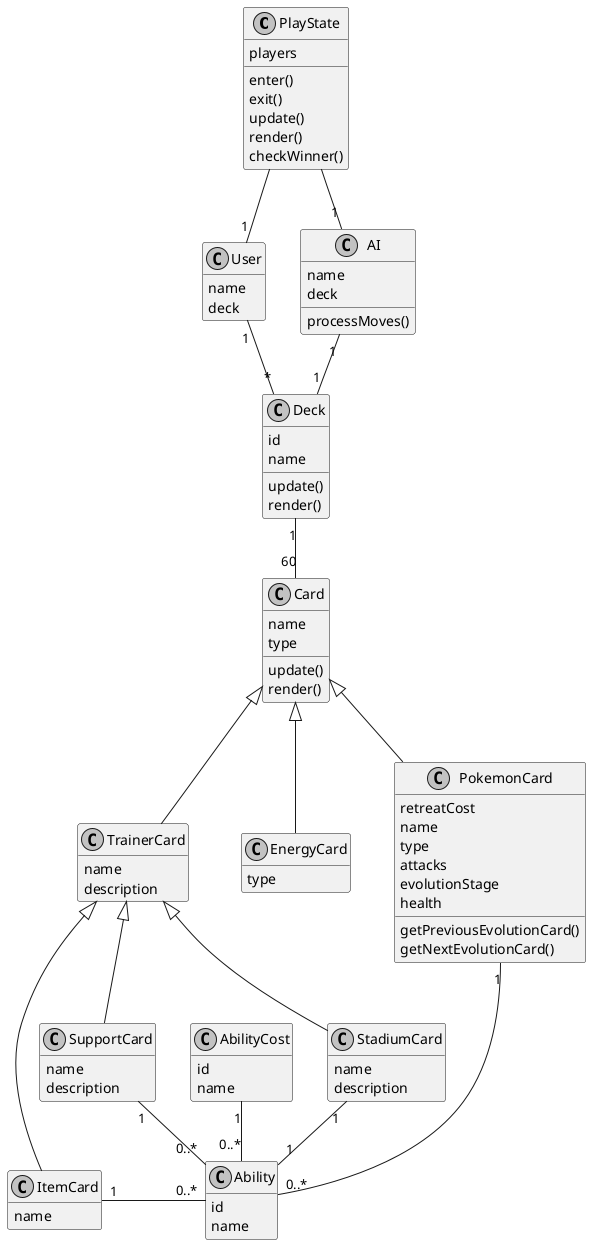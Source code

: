 @startuml Pokemon TCG

skinparam monochrome true
hide empty members

class PlayState {
    players
    enter()
    exit()
    update()
    render()
    checkWinner()
}

class User {
    name
    deck
}

class AI {
    name
    deck
    processMoves()
}

class Deck {
    id
    name
    update()
    render()
}

class Card {
    name
    type
    update()
    render()
}

class PokemonCard {
    retreatCost
    name
    type
    attacks
    evolutionStage
    health
    getPreviousEvolutionCard()
    getNextEvolutionCard()
}

class EnergyCard {
    type
}

class TrainerCard {
    name
    description
}

class ItemCard {
    name
}

class SupportCard {
    name
    description
}

class StadiumCard {
    name
    description
}

class Ability {
    id
    name
}

class AbilityCost {
    id
    name
}

PlayState -- "1" User
PlayState -- "1" AI
User "1" -- "*" Deck
AI "1" -- "1" Deck
Deck "1" -- "60" Card
Card <|-- PokemonCard
Card <|-- EnergyCard
Card <|-- TrainerCard
TrainerCard <|-- ItemCard
TrainerCard <|-- SupportCard
TrainerCard <|-- StadiumCard
ItemCard "1" - "0..*" Ability
SupportCard "1" -- "0..*" Ability
StadiumCard "1" -- "1" Ability
PokemonCard "1" -- "0..*" Ability
AbilityCost "1" -- "0..*" Ability

@enduml
